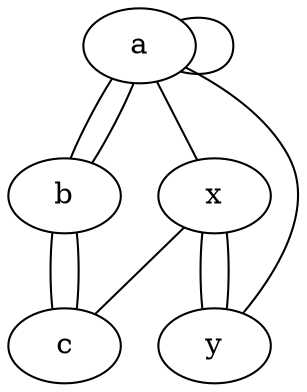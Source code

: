 graph test2 {
       a -- b -- c;
       a --    a -- b -- c;
       a -- {x y};
       x -- c [w=10.0];
       x -- y [w=10.0];
       x -- y [w=5.0,len=3];
}


